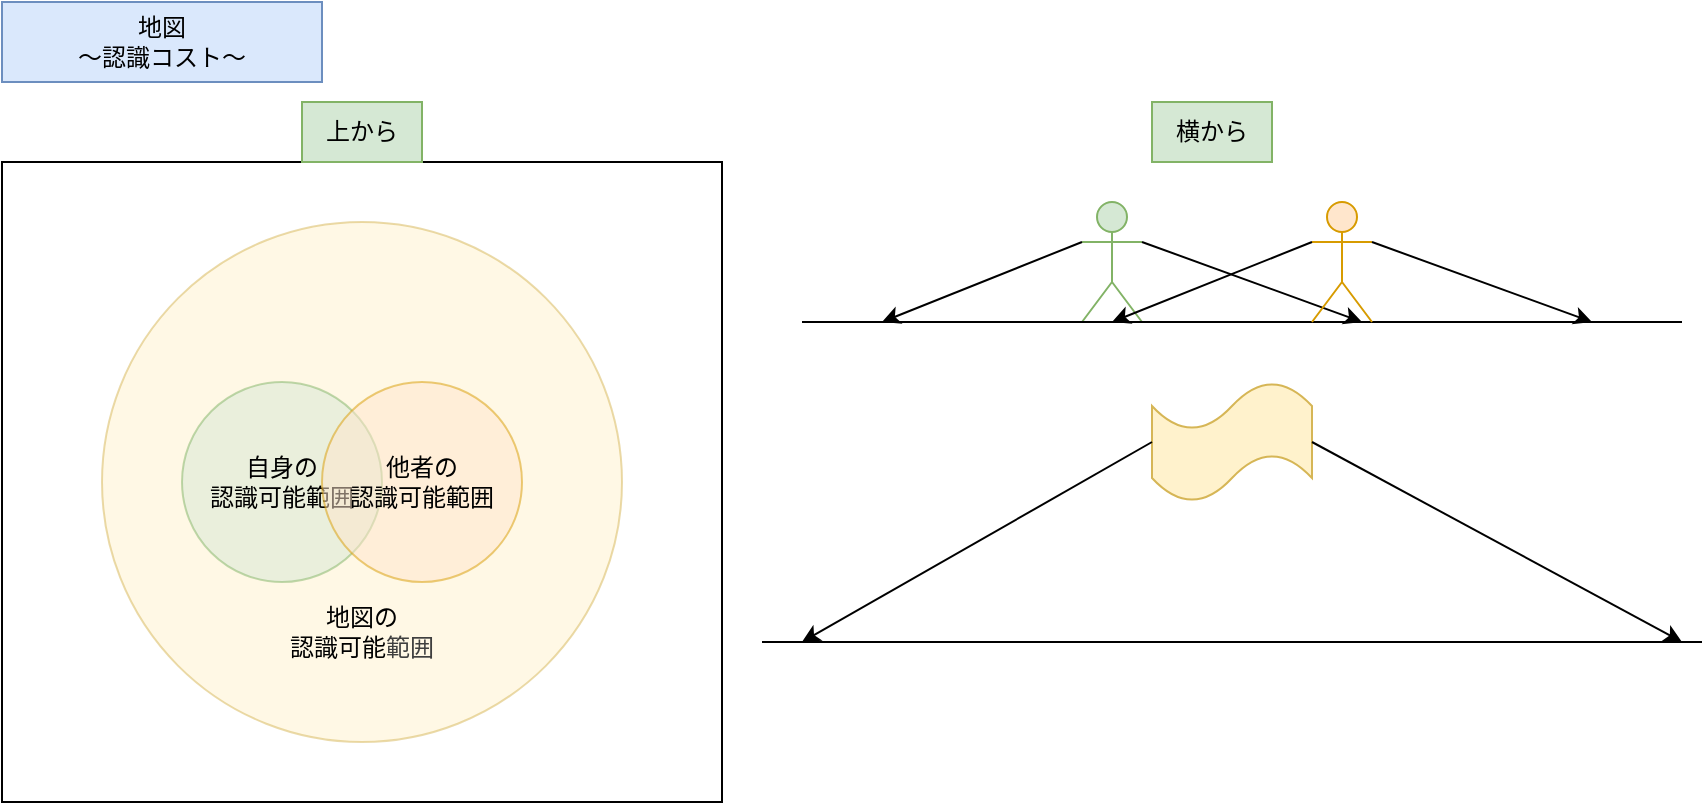<mxfile>
    <diagram name="02" id="YMj1xpAl_SfOTKT0soET">
        <mxGraphModel dx="998" dy="971" grid="1" gridSize="10" guides="1" tooltips="1" connect="1" arrows="1" fold="1" page="1" pageScale="1" pageWidth="1169" pageHeight="827" math="0" shadow="0">
            <root>
                <mxCell id="ML3krrQk0YiTmpszw3Px-0"/>
                <mxCell id="ML3krrQk0YiTmpszw3Px-1" parent="ML3krrQk0YiTmpszw3Px-0"/>
                <mxCell id="ML3krrQk0YiTmpszw3Px-2" value="" style="rounded=0;whiteSpace=wrap;html=1;" parent="ML3krrQk0YiTmpszw3Px-1" vertex="1">
                    <mxGeometry x="40" y="120" width="360" height="320" as="geometry"/>
                </mxCell>
                <mxCell id="ML3krrQk0YiTmpszw3Px-3" value="" style="ellipse;whiteSpace=wrap;html=1;aspect=fixed;opacity=50;fillColor=#fff2cc;strokeColor=#d6b656;" parent="ML3krrQk0YiTmpszw3Px-1" vertex="1">
                    <mxGeometry x="90" y="150" width="260" height="260" as="geometry"/>
                </mxCell>
                <mxCell id="ML3krrQk0YiTmpszw3Px-4" value="地図&lt;div&gt;～認識コスト～&lt;/div&gt;" style="text;html=1;align=center;verticalAlign=middle;whiteSpace=wrap;rounded=0;fillColor=#dae8fc;strokeColor=#6c8ebf;" parent="ML3krrQk0YiTmpszw3Px-1" vertex="1">
                    <mxGeometry x="40" y="40" width="160" height="40" as="geometry"/>
                </mxCell>
                <mxCell id="ML3krrQk0YiTmpszw3Px-5" value="上から" style="text;html=1;align=center;verticalAlign=middle;whiteSpace=wrap;rounded=0;fillColor=#d5e8d4;strokeColor=#82b366;" parent="ML3krrQk0YiTmpszw3Px-1" vertex="1">
                    <mxGeometry x="190" y="90" width="60" height="30" as="geometry"/>
                </mxCell>
                <mxCell id="ML3krrQk0YiTmpszw3Px-6" value="自身の&lt;div&gt;認識可能範囲&lt;/div&gt;" style="ellipse;whiteSpace=wrap;html=1;aspect=fixed;opacity=50;fillColor=#d5e8d4;strokeColor=#82b366;" parent="ML3krrQk0YiTmpszw3Px-1" vertex="1">
                    <mxGeometry x="130" y="230" width="100" height="100" as="geometry"/>
                </mxCell>
                <mxCell id="ML3krrQk0YiTmpszw3Px-7" value="地図の&lt;div&gt;認識可能&lt;span style=&quot;color: rgb(63, 63, 63); background-color: transparent;&quot;&gt;範囲&lt;/span&gt;&lt;/div&gt;" style="text;html=1;align=center;verticalAlign=middle;whiteSpace=wrap;rounded=0;" parent="ML3krrQk0YiTmpszw3Px-1" vertex="1">
                    <mxGeometry x="180" y="340" width="80" height="30" as="geometry"/>
                </mxCell>
                <mxCell id="rRDb4SoRunlddswfgrr--0" value="" style="shape=umlActor;verticalLabelPosition=top;verticalAlign=bottom;outlineConnect=0;labelPosition=center;align=center;html=1;fillColor=#d5e8d4;strokeColor=#82b366;" parent="ML3krrQk0YiTmpszw3Px-1" vertex="1">
                    <mxGeometry x="580" y="140" width="30" height="60" as="geometry"/>
                </mxCell>
                <mxCell id="rRDb4SoRunlddswfgrr--1" value="" style="endArrow=none;html=1;" parent="ML3krrQk0YiTmpszw3Px-1" edge="1">
                    <mxGeometry width="50" height="50" relative="1" as="geometry">
                        <mxPoint x="440" y="200" as="sourcePoint"/>
                        <mxPoint x="880" y="200" as="targetPoint"/>
                    </mxGeometry>
                </mxCell>
                <mxCell id="rRDb4SoRunlddswfgrr--4" value="" style="endArrow=classic;html=1;exitX=0;exitY=0.333;exitDx=0;exitDy=0;exitPerimeter=0;" parent="ML3krrQk0YiTmpszw3Px-1" source="rRDb4SoRunlddswfgrr--0" edge="1">
                    <mxGeometry width="50" height="50" relative="1" as="geometry">
                        <mxPoint x="570" y="150" as="sourcePoint"/>
                        <mxPoint x="480" y="200" as="targetPoint"/>
                    </mxGeometry>
                </mxCell>
                <mxCell id="rRDb4SoRunlddswfgrr--5" value="" style="endArrow=classic;html=1;exitX=1;exitY=0.333;exitDx=0;exitDy=0;exitPerimeter=0;" parent="ML3krrQk0YiTmpszw3Px-1" source="rRDb4SoRunlddswfgrr--0" edge="1">
                    <mxGeometry width="50" height="50" relative="1" as="geometry">
                        <mxPoint x="630" y="150" as="sourcePoint"/>
                        <mxPoint x="720" y="200" as="targetPoint"/>
                    </mxGeometry>
                </mxCell>
                <mxCell id="rRDb4SoRunlddswfgrr--6" value="横から" style="text;html=1;align=center;verticalAlign=middle;whiteSpace=wrap;rounded=0;fillColor=#d5e8d4;strokeColor=#82b366;" parent="ML3krrQk0YiTmpszw3Px-1" vertex="1">
                    <mxGeometry x="615" y="90" width="60" height="30" as="geometry"/>
                </mxCell>
                <mxCell id="rRDb4SoRunlddswfgrr--7" value="" style="endArrow=none;html=1;" parent="ML3krrQk0YiTmpszw3Px-1" edge="1">
                    <mxGeometry width="50" height="50" relative="1" as="geometry">
                        <mxPoint x="420" y="360" as="sourcePoint"/>
                        <mxPoint x="890" y="360" as="targetPoint"/>
                    </mxGeometry>
                </mxCell>
                <mxCell id="rRDb4SoRunlddswfgrr--8" value="" style="shape=tape;whiteSpace=wrap;html=1;fillColor=#fff2cc;strokeColor=#d6b656;" parent="ML3krrQk0YiTmpszw3Px-1" vertex="1">
                    <mxGeometry x="615" y="230" width="80" height="60" as="geometry"/>
                </mxCell>
                <mxCell id="rRDb4SoRunlddswfgrr--9" value="" style="endArrow=classic;html=1;exitX=0;exitY=0.5;exitDx=0;exitDy=0;exitPerimeter=0;" parent="ML3krrQk0YiTmpszw3Px-1" source="rRDb4SoRunlddswfgrr--8" edge="1">
                    <mxGeometry width="50" height="50" relative="1" as="geometry">
                        <mxPoint x="600" y="255" as="sourcePoint"/>
                        <mxPoint x="440" y="360" as="targetPoint"/>
                    </mxGeometry>
                </mxCell>
                <mxCell id="rRDb4SoRunlddswfgrr--10" value="" style="endArrow=classic;html=1;exitX=1;exitY=0.5;exitDx=0;exitDy=0;exitPerimeter=0;" parent="ML3krrQk0YiTmpszw3Px-1" source="rRDb4SoRunlddswfgrr--8" edge="1">
                    <mxGeometry width="50" height="50" relative="1" as="geometry">
                        <mxPoint x="610" y="265" as="sourcePoint"/>
                        <mxPoint x="880" y="360" as="targetPoint"/>
                    </mxGeometry>
                </mxCell>
                <mxCell id="rRDb4SoRunlddswfgrr--11" value="他者の&lt;div&gt;認識可能範囲&lt;/div&gt;" style="ellipse;whiteSpace=wrap;html=1;aspect=fixed;opacity=50;fillColor=#ffe6cc;strokeColor=#d79b00;" parent="ML3krrQk0YiTmpszw3Px-1" vertex="1">
                    <mxGeometry x="200" y="230" width="100" height="100" as="geometry"/>
                </mxCell>
                <mxCell id="6aYD1fa58E0Rv4nF0SZL-0" value="" style="shape=umlActor;verticalLabelPosition=top;verticalAlign=bottom;outlineConnect=0;labelPosition=center;align=center;html=1;fillColor=#ffe6cc;strokeColor=#d79b00;" vertex="1" parent="ML3krrQk0YiTmpszw3Px-1">
                    <mxGeometry x="695" y="140" width="30" height="60" as="geometry"/>
                </mxCell>
                <mxCell id="6aYD1fa58E0Rv4nF0SZL-1" value="" style="endArrow=classic;html=1;exitX=1;exitY=0.333;exitDx=0;exitDy=0;exitPerimeter=0;" edge="1" parent="ML3krrQk0YiTmpszw3Px-1">
                    <mxGeometry width="50" height="50" relative="1" as="geometry">
                        <mxPoint x="725" y="160" as="sourcePoint"/>
                        <mxPoint x="835" y="200" as="targetPoint"/>
                    </mxGeometry>
                </mxCell>
                <mxCell id="6aYD1fa58E0Rv4nF0SZL-2" value="" style="endArrow=classic;html=1;exitX=0;exitY=0.333;exitDx=0;exitDy=0;exitPerimeter=0;" edge="1" parent="ML3krrQk0YiTmpszw3Px-1">
                    <mxGeometry width="50" height="50" relative="1" as="geometry">
                        <mxPoint x="695" y="160" as="sourcePoint"/>
                        <mxPoint x="595" y="200" as="targetPoint"/>
                    </mxGeometry>
                </mxCell>
            </root>
        </mxGraphModel>
    </diagram>
</mxfile>